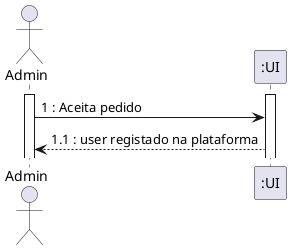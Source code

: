 @startuml
actor "Admin" as OE

activate OE
activate ":UI"
OE -> ":UI" : 1 : Aceita pedido
":UI" --> OE : 1.1 : user registado na plataforma

@enduml